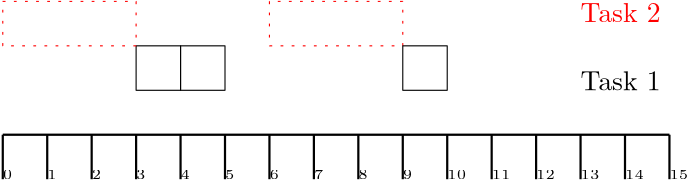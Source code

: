 <?xml version="1.0"?>
<!DOCTYPE ipe SYSTEM "ipe.dtd">
<ipe version="70218" creator="Ipe 7.2.29">
<info created="D:20240528203526" modified="D:20240528204515"/>
<ipestyle name="basic">
<symbol name="arrow/arc(spx)">
<path stroke="sym-stroke" fill="sym-stroke" pen="sym-pen">
0 0 m
-1 0.333 l
-1 -0.333 l
h
</path>
</symbol>
<symbol name="arrow/farc(spx)">
<path stroke="sym-stroke" fill="white" pen="sym-pen">
0 0 m
-1 0.333 l
-1 -0.333 l
h
</path>
</symbol>
<symbol name="arrow/ptarc(spx)">
<path stroke="sym-stroke" fill="sym-stroke" pen="sym-pen">
0 0 m
-1 0.333 l
-0.8 0 l
-1 -0.333 l
h
</path>
</symbol>
<symbol name="arrow/fptarc(spx)">
<path stroke="sym-stroke" fill="white" pen="sym-pen">
0 0 m
-1 0.333 l
-0.8 0 l
-1 -0.333 l
h
</path>
</symbol>
<symbol name="mark/circle(sx)" transformations="translations">
<path fill="sym-stroke">
0.6 0 0 0.6 0 0 e
0.4 0 0 0.4 0 0 e
</path>
</symbol>
<symbol name="mark/disk(sx)" transformations="translations">
<path fill="sym-stroke">
0.6 0 0 0.6 0 0 e
</path>
</symbol>
<symbol name="mark/fdisk(sfx)" transformations="translations">
<group>
<path fill="sym-fill">
0.5 0 0 0.5 0 0 e
</path>
<path fill="sym-stroke" fillrule="eofill">
0.6 0 0 0.6 0 0 e
0.4 0 0 0.4 0 0 e
</path>
</group>
</symbol>
<symbol name="mark/box(sx)" transformations="translations">
<path fill="sym-stroke" fillrule="eofill">
-0.6 -0.6 m
0.6 -0.6 l
0.6 0.6 l
-0.6 0.6 l
h
-0.4 -0.4 m
0.4 -0.4 l
0.4 0.4 l
-0.4 0.4 l
h
</path>
</symbol>
<symbol name="mark/square(sx)" transformations="translations">
<path fill="sym-stroke">
-0.6 -0.6 m
0.6 -0.6 l
0.6 0.6 l
-0.6 0.6 l
h
</path>
</symbol>
<symbol name="mark/fsquare(sfx)" transformations="translations">
<group>
<path fill="sym-fill">
-0.5 -0.5 m
0.5 -0.5 l
0.5 0.5 l
-0.5 0.5 l
h
</path>
<path fill="sym-stroke" fillrule="eofill">
-0.6 -0.6 m
0.6 -0.6 l
0.6 0.6 l
-0.6 0.6 l
h
-0.4 -0.4 m
0.4 -0.4 l
0.4 0.4 l
-0.4 0.4 l
h
</path>
</group>
</symbol>
<symbol name="mark/cross(sx)" transformations="translations">
<group>
<path fill="sym-stroke">
-0.43 -0.57 m
0.57 0.43 l
0.43 0.57 l
-0.57 -0.43 l
h
</path>
<path fill="sym-stroke">
-0.43 0.57 m
0.57 -0.43 l
0.43 -0.57 l
-0.57 0.43 l
h
</path>
</group>
</symbol>
<symbol name="arrow/fnormal(spx)">
<path stroke="sym-stroke" fill="white" pen="sym-pen">
0 0 m
-1 0.333 l
-1 -0.333 l
h
</path>
</symbol>
<symbol name="arrow/pointed(spx)">
<path stroke="sym-stroke" fill="sym-stroke" pen="sym-pen">
0 0 m
-1 0.333 l
-0.8 0 l
-1 -0.333 l
h
</path>
</symbol>
<symbol name="arrow/fpointed(spx)">
<path stroke="sym-stroke" fill="white" pen="sym-pen">
0 0 m
-1 0.333 l
-0.8 0 l
-1 -0.333 l
h
</path>
</symbol>
<symbol name="arrow/linear(spx)">
<path stroke="sym-stroke" pen="sym-pen">
-1 0.333 m
0 0 l
-1 -0.333 l
</path>
</symbol>
<symbol name="arrow/fdouble(spx)">
<path stroke="sym-stroke" fill="white" pen="sym-pen">
0 0 m
-1 0.333 l
-1 -0.333 l
h
-1 0 m
-2 0.333 l
-2 -0.333 l
h
</path>
</symbol>
<symbol name="arrow/double(spx)">
<path stroke="sym-stroke" fill="sym-stroke" pen="sym-pen">
0 0 m
-1 0.333 l
-1 -0.333 l
h
-1 0 m
-2 0.333 l
-2 -0.333 l
h
</path>
</symbol>
<symbol name="arrow/mid-normal(spx)">
<path stroke="sym-stroke" fill="sym-stroke" pen="sym-pen">
0.5 0 m
-0.5 0.333 l
-0.5 -0.333 l
h
</path>
</symbol>
<symbol name="arrow/mid-fnormal(spx)">
<path stroke="sym-stroke" fill="white" pen="sym-pen">
0.5 0 m
-0.5 0.333 l
-0.5 -0.333 l
h
</path>
</symbol>
<symbol name="arrow/mid-pointed(spx)">
<path stroke="sym-stroke" fill="sym-stroke" pen="sym-pen">
0.5 0 m
-0.5 0.333 l
-0.3 0 l
-0.5 -0.333 l
h
</path>
</symbol>
<symbol name="arrow/mid-fpointed(spx)">
<path stroke="sym-stroke" fill="white" pen="sym-pen">
0.5 0 m
-0.5 0.333 l
-0.3 0 l
-0.5 -0.333 l
h
</path>
</symbol>
<symbol name="arrow/mid-double(spx)">
<path stroke="sym-stroke" fill="sym-stroke" pen="sym-pen">
1 0 m
0 0.333 l
0 -0.333 l
h
0 0 m
-1 0.333 l
-1 -0.333 l
h
</path>
</symbol>
<symbol name="arrow/mid-fdouble(spx)">
<path stroke="sym-stroke" fill="white" pen="sym-pen">
1 0 m
0 0.333 l
0 -0.333 l
h
0 0 m
-1 0.333 l
-1 -0.333 l
h
</path>
</symbol>
<anglesize name="22.5 deg" value="22.5"/>
<anglesize name="30 deg" value="30"/>
<anglesize name="45 deg" value="45"/>
<anglesize name="60 deg" value="60"/>
<anglesize name="90 deg" value="90"/>
<arrowsize name="large" value="10"/>
<arrowsize name="small" value="5"/>
<arrowsize name="tiny" value="3"/>
<color name="blue" value="0 0 1"/>
<color name="brown" value="0.647 0.165 0.165"/>
<color name="darkblue" value="0 0 0.545"/>
<color name="darkcyan" value="0 0.545 0.545"/>
<color name="darkgray" value="0.663"/>
<color name="darkgreen" value="0 0.392 0"/>
<color name="darkmagenta" value="0.545 0 0.545"/>
<color name="darkorange" value="1 0.549 0"/>
<color name="darkred" value="0.545 0 0"/>
<color name="gold" value="1 0.843 0"/>
<color name="gray" value="0.745"/>
<color name="green" value="0 1 0"/>
<color name="lightblue" value="0.678 0.847 0.902"/>
<color name="lightcyan" value="0.878 1 1"/>
<color name="lightgray" value="0.827"/>
<color name="lightgreen" value="0.565 0.933 0.565"/>
<color name="lightyellow" value="1 1 0.878"/>
<color name="navy" value="0 0 0.502"/>
<color name="orange" value="1 0.647 0"/>
<color name="pink" value="1 0.753 0.796"/>
<color name="purple" value="0.627 0.125 0.941"/>
<color name="red" value="1 0 0"/>
<color name="seagreen" value="0.18 0.545 0.341"/>
<color name="turquoise" value="0.251 0.878 0.816"/>
<color name="violet" value="0.933 0.51 0.933"/>
<color name="yellow" value="1 1 0"/>
<dashstyle name="dash dot dotted" value="[4 2 1 2 1 2] 0"/>
<dashstyle name="dash dotted" value="[4 2 1 2] 0"/>
<dashstyle name="dashed" value="[4] 0"/>
<dashstyle name="dotted" value="[1 3] 0"/>
<gridsize name="10 pts (~3.5 mm)" value="10"/>
<gridsize name="14 pts (~5 mm)" value="14"/>
<gridsize name="16 pts (~6 mm)" value="16"/>
<gridsize name="20 pts (~7 mm)" value="20"/>
<gridsize name="28 pts (~10 mm)" value="28"/>
<gridsize name="32 pts (~12 mm)" value="32"/>
<gridsize name="4 pts" value="4"/>
<gridsize name="56 pts (~20 mm)" value="56"/>
<gridsize name="8 pts (~3 mm)" value="8"/>
<opacity name="10%" value="0.1"/>
<opacity name="30%" value="0.3"/>
<opacity name="50%" value="0.5"/>
<opacity name="75%" value="0.75"/>
<pen name="fat" value="1.2"/>
<pen name="heavier" value="0.8"/>
<pen name="ultrafat" value="2"/>
<symbolsize name="large" value="5"/>
<symbolsize name="small" value="2"/>
<symbolsize name="tiny" value="1.1"/>
<textsize name="Huge" value="\Huge"/>
<textsize name="LARGE" value="\LARGE"/>
<textsize name="Large" value="\Large"/>
<textsize name="footnote" value="\footnotesize"/>
<textsize name="huge" value="\huge"/>
<textsize name="large" value="\large"/>
<textsize name="script" value="\scriptsize"/>
<textsize name="small" value="\small"/>
<textsize name="tiny" value="\tiny"/>
<textstyle name="center" begin="\begin{center}" end="\end{center}"/>
<textstyle name="item" begin="\begin{itemize}\item{}" end="\end{itemize}"/>
<textstyle name="itemize" begin="\begin{itemize}" end="\end{itemize}"/>
<tiling name="falling" angle="-60" step="4" width="1"/>
<tiling name="rising" angle="30" step="4" width="1"/>
</ipestyle>
<page>
<layer name="alpha"/>
<view layers="alpha" active="alpha"/>
<path layer="alpha" matrix="1 0 0 1 0 -240" stroke="black" pen="heavier">
192 640 m
192 624 l
</path>
<path matrix="1 0 0 1 0 -240" stroke="black" pen="heavier">
208 640 m
208 624 l
</path>
<path matrix="1 0 0 1 0 -240" stroke="black" pen="heavier">
224 640 m
224 624 l
</path>
<path matrix="1 0 0 1 0 -240" stroke="black" pen="heavier">
240 640 m
240 624 l
</path>
<path matrix="1 0 0 1 0 -240" stroke="black" pen="heavier">
256 640 m
256 624 l
</path>
<path matrix="1 0 0 1 0 -240" stroke="black" pen="heavier">
272 640 m
272 624 l
</path>
<path matrix="1 0 0 1 0 -240" stroke="black" pen="heavier">
288 640 m
288 624 l
</path>
<path matrix="1 0 0 1 0 -240" stroke="black" pen="heavier">
304 640 m
304 624 l
</path>
<path matrix="1 0 0 1 0 -240" stroke="black" pen="heavier">
320 640 m
320 624 l
</path>
<path matrix="1 0 0 1 0 -240" stroke="black" pen="heavier">
336 640 m
336 624 l
</path>
<path matrix="1 0 0 1 0 -240" stroke="black" pen="heavier">
352 640 m
352 624 l
</path>
<path matrix="1 0 0 1 0 -240" stroke="black" pen="heavier">
368 640 m
368 624 l
</path>
<path matrix="1 0 0 1 0 -240" stroke="black" pen="heavier">
384 640 m
384 624 l
</path>
<path matrix="1 0 0 1 0 -240" stroke="black" pen="heavier">
400 640 m
400 624 l
</path>
<path matrix="1 0 0 1 0 -240" stroke="black" pen="heavier">
416 640 m
416 624 l
</path>
<path matrix="1 0 0 1 0 -240" stroke="black" pen="heavier">
432 640 m
432 624 l
</path>
<text matrix="1 0 0 1 0 -224" transformations="translations" pos="192 608" stroke="black" type="label" width="3.39" height="3.21" depth="0" valign="baseline" size="tiny">0</text>
<text matrix="1 0 0 1 0 -224" transformations="translations" pos="208 608" stroke="black" type="label" width="3.39" height="3.21" depth="0" valign="baseline" size="tiny">1</text>
<text matrix="1 0 0 1 0 -224" transformations="translations" pos="224 608" stroke="black" type="label" width="3.39" height="3.21" depth="0" valign="baseline" size="tiny">2</text>
<text matrix="1 0 0 1 0 -224" transformations="translations" pos="240 608" stroke="black" type="label" width="3.39" height="3.21" depth="0" valign="baseline" size="tiny">3</text>
<text matrix="1 0 0 1 0 -224" transformations="translations" pos="256 608" stroke="black" type="label" width="3.39" height="3.21" depth="0" valign="baseline" size="tiny">4</text>
<text matrix="1 0 0 1 0 -224" transformations="translations" pos="272 608" stroke="black" type="label" width="3.39" height="3.21" depth="0" valign="baseline" size="tiny">5</text>
<text matrix="1 0 0 1 0 -224" transformations="translations" pos="288 608" stroke="black" type="label" width="3.39" height="3.21" depth="0" valign="baseline" size="tiny">6</text>
<text matrix="1 0 0 1 0 -224" transformations="translations" pos="304 608" stroke="black" type="label" width="3.39" height="3.21" depth="0" valign="baseline" size="tiny">7</text>
<text matrix="1 0 0 1 0 -224" transformations="translations" pos="320 608" stroke="black" type="label" width="3.39" height="3.21" depth="0" valign="baseline" size="tiny">8</text>
<text matrix="1 0 0 1 0 -224" transformations="translations" pos="336 608" stroke="black" type="label" width="3.39" height="3.21" depth="0" valign="baseline" size="tiny">9</text>
<text matrix="1 0 0 1 0 -224" transformations="translations" pos="352 608" stroke="black" type="label" width="6.78" height="3.21" depth="0" valign="baseline" size="tiny">10</text>
<text matrix="1 0 0 1 0 -224" transformations="translations" pos="368 608" stroke="black" type="label" width="6.78" height="3.21" depth="0" valign="baseline" size="tiny">11</text>
<text matrix="1 0 0 1 0 -224" transformations="translations" pos="384 608" stroke="black" type="label" width="6.78" height="3.21" depth="0" valign="baseline" size="tiny">12</text>
<text matrix="1 0 0 1 0 -224" transformations="translations" pos="400 608" stroke="black" type="label" width="6.78" height="3.21" depth="0" valign="baseline" size="tiny">13</text>
<text matrix="1 0 0 1 0 -224" transformations="translations" pos="416 608" stroke="black" type="label" width="6.78" height="3.21" depth="0" valign="baseline" size="tiny">14</text>
<text matrix="1 0 0 1 0 -224" transformations="translations" pos="432 608" stroke="black" type="label" width="6.78" height="3.21" depth="0" valign="baseline" size="tiny">15</text>
<path matrix="1 0 0 1 0 -240" stroke="black" pen="heavier">
192 640 m
432 640 l
</path>
<path matrix="1 0 0 1 0 -240" stroke="black">
272 688 m
272 688 l
272 688 l
272 688 l
h
</path>
<text matrix="1 0 0 1 16 -240" transformations="translations" pos="384 656" stroke="black" type="label" width="28.836" height="6.918" depth="0" valign="baseline">Task 1</text>
<text matrix="1 0 0 1 16 -247.414" transformations="translations" pos="384 688" stroke="red" type="label" width="28.836" height="6.918" depth="0" valign="baseline">Task 2</text>
<path stroke="black">
240 416 m
240 432 l
256 432 l
256 416 l
h
</path>
<path stroke="black">
256 416 m
256 432 l
272 432 l
272 416 l
h
</path>
<path stroke="red" dash="dotted">
240 448 m
240 432 l
192 432 l
192 448 l
h
</path>
<path stroke="black">
256 448 m
256 448 l
256 448 l
256 448 l
h
</path>
<path stroke="black">
240 448 m
240 448 l
240 448 l
240 448 l
h
</path>
<path stroke="red" dash="dotted">
288 448 m
288 432 l
336 432 l
336 448 l
h
</path>
<path stroke="black">
336 432 m
336 416 l
352 416 l
352 432 l
h
</path>
</page>
</ipe>
